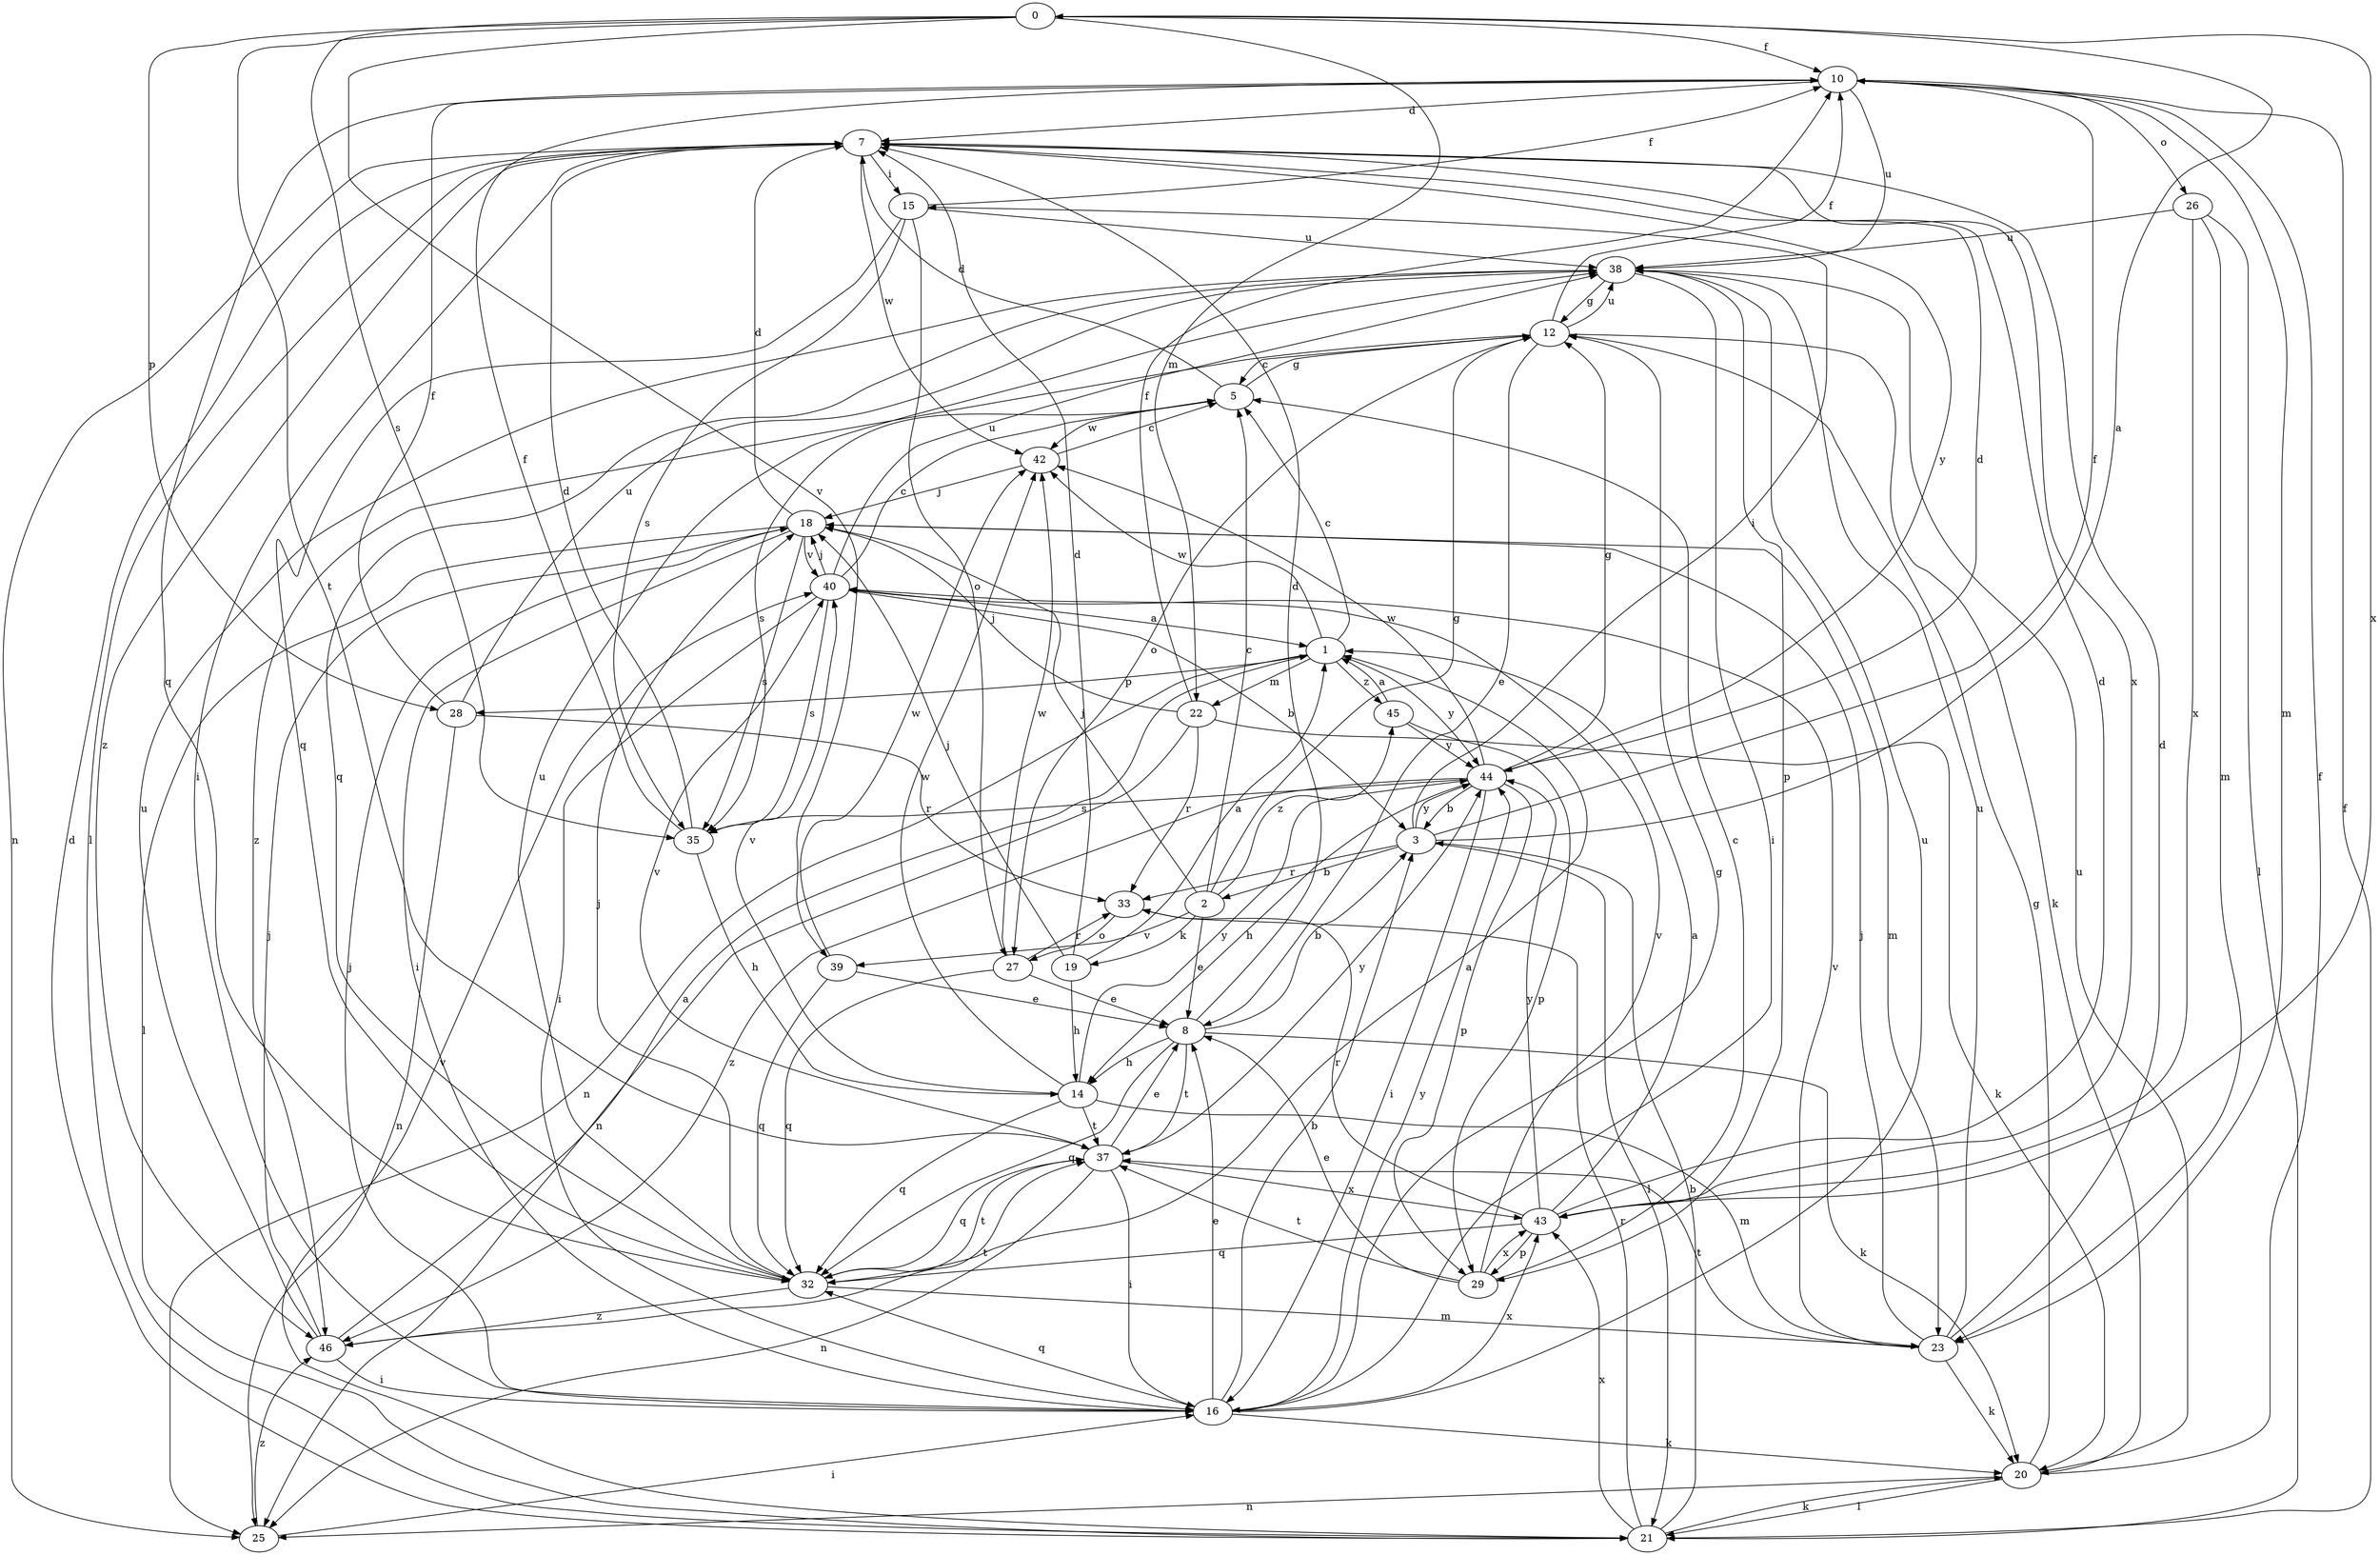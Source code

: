 strict digraph  {
0;
1;
2;
3;
5;
7;
8;
10;
12;
14;
15;
16;
18;
19;
20;
21;
22;
23;
25;
26;
27;
28;
29;
32;
33;
35;
37;
38;
39;
40;
42;
43;
44;
45;
46;
0 -> 10  [label=f];
0 -> 22  [label=m];
0 -> 28  [label=p];
0 -> 35  [label=s];
0 -> 37  [label=t];
0 -> 39  [label=v];
0 -> 43  [label=x];
1 -> 5  [label=c];
1 -> 22  [label=m];
1 -> 25  [label=n];
1 -> 28  [label=p];
1 -> 42  [label=w];
1 -> 44  [label=y];
1 -> 45  [label=z];
2 -> 5  [label=c];
2 -> 8  [label=e];
2 -> 12  [label=g];
2 -> 18  [label=j];
2 -> 19  [label=k];
2 -> 39  [label=v];
2 -> 45  [label=z];
3 -> 0  [label=a];
3 -> 2  [label=b];
3 -> 10  [label=f];
3 -> 15  [label=i];
3 -> 21  [label=l];
3 -> 33  [label=r];
3 -> 44  [label=y];
5 -> 7  [label=d];
5 -> 12  [label=g];
5 -> 35  [label=s];
5 -> 42  [label=w];
7 -> 15  [label=i];
7 -> 16  [label=i];
7 -> 21  [label=l];
7 -> 25  [label=n];
7 -> 42  [label=w];
7 -> 43  [label=x];
7 -> 44  [label=y];
7 -> 46  [label=z];
8 -> 3  [label=b];
8 -> 7  [label=d];
8 -> 14  [label=h];
8 -> 20  [label=k];
8 -> 32  [label=q];
8 -> 37  [label=t];
10 -> 7  [label=d];
10 -> 23  [label=m];
10 -> 26  [label=o];
10 -> 32  [label=q];
10 -> 38  [label=u];
12 -> 5  [label=c];
12 -> 8  [label=e];
12 -> 10  [label=f];
12 -> 20  [label=k];
12 -> 27  [label=o];
12 -> 38  [label=u];
12 -> 46  [label=z];
14 -> 23  [label=m];
14 -> 32  [label=q];
14 -> 37  [label=t];
14 -> 40  [label=v];
14 -> 42  [label=w];
14 -> 44  [label=y];
15 -> 10  [label=f];
15 -> 27  [label=o];
15 -> 32  [label=q];
15 -> 35  [label=s];
15 -> 38  [label=u];
16 -> 3  [label=b];
16 -> 8  [label=e];
16 -> 12  [label=g];
16 -> 18  [label=j];
16 -> 20  [label=k];
16 -> 32  [label=q];
16 -> 38  [label=u];
16 -> 43  [label=x];
16 -> 44  [label=y];
18 -> 7  [label=d];
18 -> 16  [label=i];
18 -> 21  [label=l];
18 -> 23  [label=m];
18 -> 35  [label=s];
18 -> 40  [label=v];
19 -> 1  [label=a];
19 -> 7  [label=d];
19 -> 14  [label=h];
19 -> 18  [label=j];
20 -> 10  [label=f];
20 -> 12  [label=g];
20 -> 21  [label=l];
20 -> 25  [label=n];
20 -> 38  [label=u];
21 -> 3  [label=b];
21 -> 7  [label=d];
21 -> 10  [label=f];
21 -> 20  [label=k];
21 -> 33  [label=r];
21 -> 40  [label=v];
21 -> 43  [label=x];
22 -> 10  [label=f];
22 -> 18  [label=j];
22 -> 20  [label=k];
22 -> 25  [label=n];
22 -> 33  [label=r];
23 -> 7  [label=d];
23 -> 18  [label=j];
23 -> 20  [label=k];
23 -> 37  [label=t];
23 -> 38  [label=u];
23 -> 40  [label=v];
25 -> 16  [label=i];
25 -> 46  [label=z];
26 -> 21  [label=l];
26 -> 23  [label=m];
26 -> 38  [label=u];
26 -> 43  [label=x];
27 -> 8  [label=e];
27 -> 32  [label=q];
27 -> 33  [label=r];
27 -> 42  [label=w];
28 -> 10  [label=f];
28 -> 25  [label=n];
28 -> 33  [label=r];
28 -> 38  [label=u];
29 -> 5  [label=c];
29 -> 8  [label=e];
29 -> 37  [label=t];
29 -> 40  [label=v];
29 -> 43  [label=x];
32 -> 1  [label=a];
32 -> 18  [label=j];
32 -> 23  [label=m];
32 -> 37  [label=t];
32 -> 38  [label=u];
32 -> 46  [label=z];
33 -> 27  [label=o];
35 -> 7  [label=d];
35 -> 10  [label=f];
35 -> 14  [label=h];
37 -> 8  [label=e];
37 -> 16  [label=i];
37 -> 25  [label=n];
37 -> 32  [label=q];
37 -> 40  [label=v];
37 -> 43  [label=x];
37 -> 44  [label=y];
38 -> 12  [label=g];
38 -> 16  [label=i];
38 -> 29  [label=p];
38 -> 32  [label=q];
39 -> 8  [label=e];
39 -> 32  [label=q];
39 -> 42  [label=w];
40 -> 1  [label=a];
40 -> 3  [label=b];
40 -> 5  [label=c];
40 -> 16  [label=i];
40 -> 18  [label=j];
40 -> 35  [label=s];
40 -> 38  [label=u];
42 -> 5  [label=c];
42 -> 18  [label=j];
43 -> 1  [label=a];
43 -> 7  [label=d];
43 -> 29  [label=p];
43 -> 32  [label=q];
43 -> 33  [label=r];
43 -> 44  [label=y];
44 -> 3  [label=b];
44 -> 7  [label=d];
44 -> 12  [label=g];
44 -> 14  [label=h];
44 -> 16  [label=i];
44 -> 29  [label=p];
44 -> 35  [label=s];
44 -> 42  [label=w];
44 -> 46  [label=z];
45 -> 1  [label=a];
45 -> 29  [label=p];
45 -> 44  [label=y];
46 -> 1  [label=a];
46 -> 16  [label=i];
46 -> 18  [label=j];
46 -> 37  [label=t];
46 -> 38  [label=u];
}
